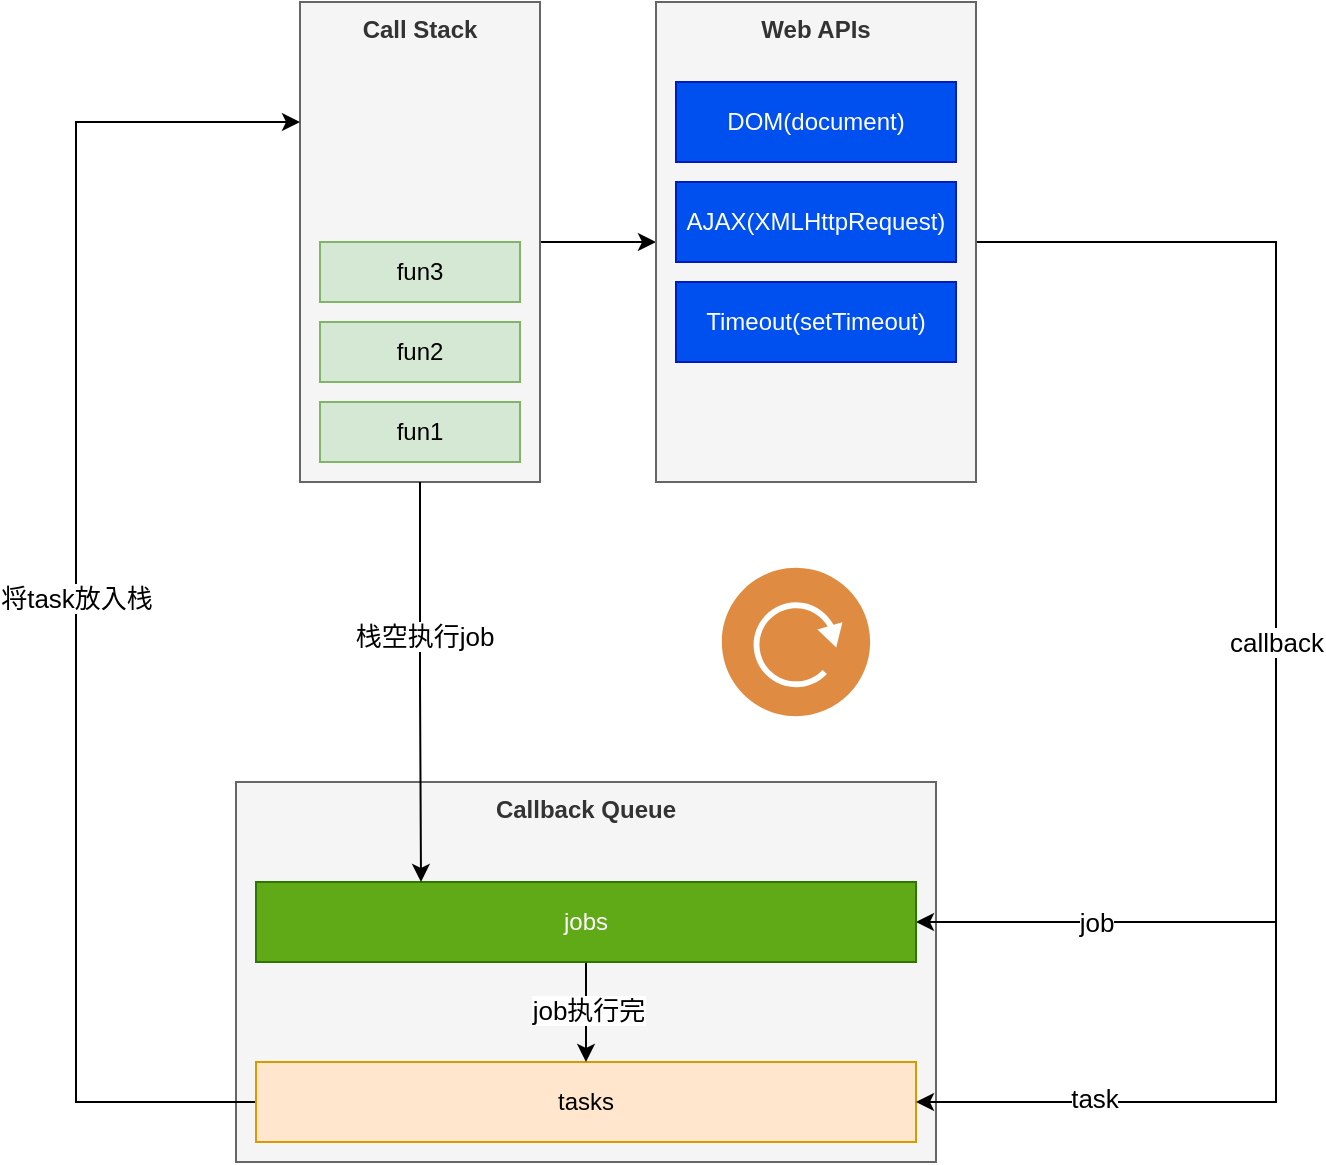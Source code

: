 <mxfile version="15.4.0" type="device"><diagram id="prtHgNgQTEPvFCAcTncT" name="event-loop"><mxGraphModel dx="1106" dy="997" grid="1" gridSize="10" guides="1" tooltips="1" connect="1" arrows="1" fold="1" page="1" pageScale="1" pageWidth="827" pageHeight="1169" math="0" shadow="0"><root><mxCell id="0"/><mxCell id="1" parent="0"/><mxCell id="ci66JJC3-UG6YqZnixGg-70" style="edgeStyle=orthogonalEdgeStyle;rounded=0;orthogonalLoop=1;jettySize=auto;html=1;entryX=0;entryY=0.5;entryDx=0;entryDy=0;" edge="1" parent="1" source="ci66JJC3-UG6YqZnixGg-15" target="ci66JJC3-UG6YqZnixGg-57"><mxGeometry relative="1" as="geometry"/></mxCell><mxCell id="ci66JJC3-UG6YqZnixGg-15" value="Call Stack" style="rounded=0;whiteSpace=wrap;html=1;verticalAlign=top;fillColor=#f5f5f5;strokeColor=#666666;fontColor=#333333;fontStyle=1" vertex="1" parent="1"><mxGeometry x="192" y="220" width="120" height="240" as="geometry"/></mxCell><mxCell id="ci66JJC3-UG6YqZnixGg-20" value="" style="sketch=0;pointerEvents=1;shadow=0;dashed=0;html=1;strokeColor=none;fillColor=#DF8C42;labelPosition=center;verticalLabelPosition=bottom;verticalAlign=top;align=center;outlineConnect=0;shape=mxgraph.veeam2.restored;direction=east;rotation=0;flipH=1;" vertex="1" parent="1"><mxGeometry x="400" y="500" width="80" height="80" as="geometry"/></mxCell><mxCell id="ci66JJC3-UG6YqZnixGg-53" value="&lt;span&gt;Callback Queue&lt;/span&gt;" style="rounded=0;whiteSpace=wrap;html=1;verticalAlign=top;fillColor=#f5f5f5;strokeColor=#666666;fontColor=#333333;fontStyle=1" vertex="1" parent="1"><mxGeometry x="160" y="610" width="350" height="190" as="geometry"/></mxCell><mxCell id="ci66JJC3-UG6YqZnixGg-67" style="edgeStyle=orthogonalEdgeStyle;rounded=0;orthogonalLoop=1;jettySize=auto;html=1;entryX=0;entryY=0.25;entryDx=0;entryDy=0;" edge="1" parent="1" source="ci66JJC3-UG6YqZnixGg-54" target="ci66JJC3-UG6YqZnixGg-15"><mxGeometry relative="1" as="geometry"><Array as="points"><mxPoint x="80" y="770"/><mxPoint x="80" y="280"/></Array></mxGeometry></mxCell><mxCell id="ci66JJC3-UG6YqZnixGg-79" value="将task放入栈" style="edgeLabel;html=1;align=center;verticalAlign=middle;resizable=0;points=[];fontSize=13;" vertex="1" connectable="0" parent="ci66JJC3-UG6YqZnixGg-67"><mxGeometry x="-0.012" relative="1" as="geometry"><mxPoint as="offset"/></mxGeometry></mxCell><mxCell id="ci66JJC3-UG6YqZnixGg-54" value="tasks" style="rounded=0;whiteSpace=wrap;html=1;fillColor=#ffe6cc;strokeColor=#d79b00;" vertex="1" parent="1"><mxGeometry x="170" y="750" width="330" height="40" as="geometry"/></mxCell><mxCell id="ci66JJC3-UG6YqZnixGg-65" style="edgeStyle=orthogonalEdgeStyle;rounded=0;orthogonalLoop=1;jettySize=auto;html=1;entryX=1;entryY=0.5;entryDx=0;entryDy=0;" edge="1" parent="1" source="ci66JJC3-UG6YqZnixGg-57" target="ci66JJC3-UG6YqZnixGg-55"><mxGeometry relative="1" as="geometry"><Array as="points"><mxPoint x="680" y="340"/><mxPoint x="680" y="680"/></Array></mxGeometry></mxCell><mxCell id="ci66JJC3-UG6YqZnixGg-81" value="job" style="edgeLabel;html=1;align=center;verticalAlign=middle;resizable=0;points=[];fontSize=13;" vertex="1" connectable="0" parent="ci66JJC3-UG6YqZnixGg-65"><mxGeometry x="0.731" relative="1" as="geometry"><mxPoint as="offset"/></mxGeometry></mxCell><mxCell id="ci66JJC3-UG6YqZnixGg-66" value="" style="edgeStyle=orthogonalEdgeStyle;rounded=0;orthogonalLoop=1;jettySize=auto;html=1;entryX=1;entryY=0.5;entryDx=0;entryDy=0;" edge="1" parent="1" source="ci66JJC3-UG6YqZnixGg-57" target="ci66JJC3-UG6YqZnixGg-54"><mxGeometry relative="1" as="geometry"><Array as="points"><mxPoint x="680" y="340"/><mxPoint x="680" y="770"/></Array></mxGeometry></mxCell><mxCell id="ci66JJC3-UG6YqZnixGg-82" value="task" style="edgeLabel;html=1;align=center;verticalAlign=middle;resizable=0;points=[];fontSize=13;" vertex="1" connectable="0" parent="ci66JJC3-UG6YqZnixGg-66"><mxGeometry x="0.766" y="-2" relative="1" as="geometry"><mxPoint as="offset"/></mxGeometry></mxCell><mxCell id="ci66JJC3-UG6YqZnixGg-83" value="callback" style="edgeLabel;html=1;align=center;verticalAlign=middle;resizable=0;points=[];fontSize=13;" vertex="1" connectable="0" parent="ci66JJC3-UG6YqZnixGg-66"><mxGeometry x="-0.021" y="1" relative="1" as="geometry"><mxPoint x="-1" y="-22" as="offset"/></mxGeometry></mxCell><mxCell id="ci66JJC3-UG6YqZnixGg-57" value="Web APIs" style="rounded=0;whiteSpace=wrap;html=1;verticalAlign=top;fillColor=#f5f5f5;strokeColor=#666666;fontColor=#333333;fontStyle=1" vertex="1" parent="1"><mxGeometry x="370" y="220" width="160" height="240" as="geometry"/></mxCell><mxCell id="ci66JJC3-UG6YqZnixGg-58" value="DOM(document)" style="rounded=0;whiteSpace=wrap;html=1;fillColor=#0050ef;strokeColor=#001DBC;fontColor=#ffffff;" vertex="1" parent="1"><mxGeometry x="380" y="260" width="140" height="40" as="geometry"/></mxCell><mxCell id="ci66JJC3-UG6YqZnixGg-59" value="AJAX(XMLHttpRequest)" style="rounded=0;whiteSpace=wrap;html=1;fillColor=#0050ef;strokeColor=#001DBC;fontColor=#ffffff;" vertex="1" parent="1"><mxGeometry x="380" y="310" width="140" height="40" as="geometry"/></mxCell><mxCell id="ci66JJC3-UG6YqZnixGg-60" value="Timeout(setTimeout)" style="rounded=0;whiteSpace=wrap;html=1;fillColor=#0050ef;strokeColor=#001DBC;fontColor=#ffffff;" vertex="1" parent="1"><mxGeometry x="380" y="360" width="140" height="40" as="geometry"/></mxCell><mxCell id="ci66JJC3-UG6YqZnixGg-76" style="edgeStyle=orthogonalEdgeStyle;rounded=0;orthogonalLoop=1;jettySize=auto;html=1;exitX=0.5;exitY=1;exitDx=0;exitDy=0;entryX=0.5;entryY=0;entryDx=0;entryDy=0;" edge="1" parent="1" source="ci66JJC3-UG6YqZnixGg-55" target="ci66JJC3-UG6YqZnixGg-54"><mxGeometry relative="1" as="geometry"/></mxCell><mxCell id="ci66JJC3-UG6YqZnixGg-78" value="job执行完" style="edgeLabel;html=1;align=center;verticalAlign=middle;resizable=0;points=[];fontSize=13;" vertex="1" connectable="0" parent="ci66JJC3-UG6YqZnixGg-76"><mxGeometry x="-0.04" y="1" relative="1" as="geometry"><mxPoint as="offset"/></mxGeometry></mxCell><mxCell id="ci66JJC3-UG6YqZnixGg-55" value="jobs" style="rounded=0;whiteSpace=wrap;html=1;fillColor=#60a917;strokeColor=#2D7600;fontColor=#ffffff;" vertex="1" parent="1"><mxGeometry x="170" y="660" width="330" height="40" as="geometry"/></mxCell><mxCell id="ci66JJC3-UG6YqZnixGg-72" style="edgeStyle=orthogonalEdgeStyle;rounded=0;orthogonalLoop=1;jettySize=auto;html=1;entryX=0.25;entryY=0;entryDx=0;entryDy=0;" edge="1" parent="1" source="ci66JJC3-UG6YqZnixGg-15" target="ci66JJC3-UG6YqZnixGg-55"><mxGeometry relative="1" as="geometry"/></mxCell><mxCell id="ci66JJC3-UG6YqZnixGg-75" value="栈空执行job" style="edgeLabel;html=1;align=center;verticalAlign=middle;resizable=0;points=[];fontSize=13;" vertex="1" connectable="0" parent="ci66JJC3-UG6YqZnixGg-72"><mxGeometry x="-0.232" y="2" relative="1" as="geometry"><mxPoint as="offset"/></mxGeometry></mxCell><mxCell id="ci66JJC3-UG6YqZnixGg-85" value="fun1" style="rounded=0;whiteSpace=wrap;html=1;verticalAlign=middle;fillColor=#d5e8d4;strokeColor=#82b366;" vertex="1" parent="1"><mxGeometry x="202" y="420" width="100" height="30" as="geometry"/></mxCell><mxCell id="ci66JJC3-UG6YqZnixGg-86" value="fun2" style="rounded=0;whiteSpace=wrap;html=1;verticalAlign=middle;fillColor=#d5e8d4;strokeColor=#82b366;" vertex="1" parent="1"><mxGeometry x="202" y="380" width="100" height="30" as="geometry"/></mxCell><mxCell id="ci66JJC3-UG6YqZnixGg-87" value="fun3" style="rounded=0;whiteSpace=wrap;html=1;verticalAlign=middle;fillColor=#d5e8d4;strokeColor=#82b366;" vertex="1" parent="1"><mxGeometry x="202" y="340" width="100" height="30" as="geometry"/></mxCell></root></mxGraphModel></diagram></mxfile>